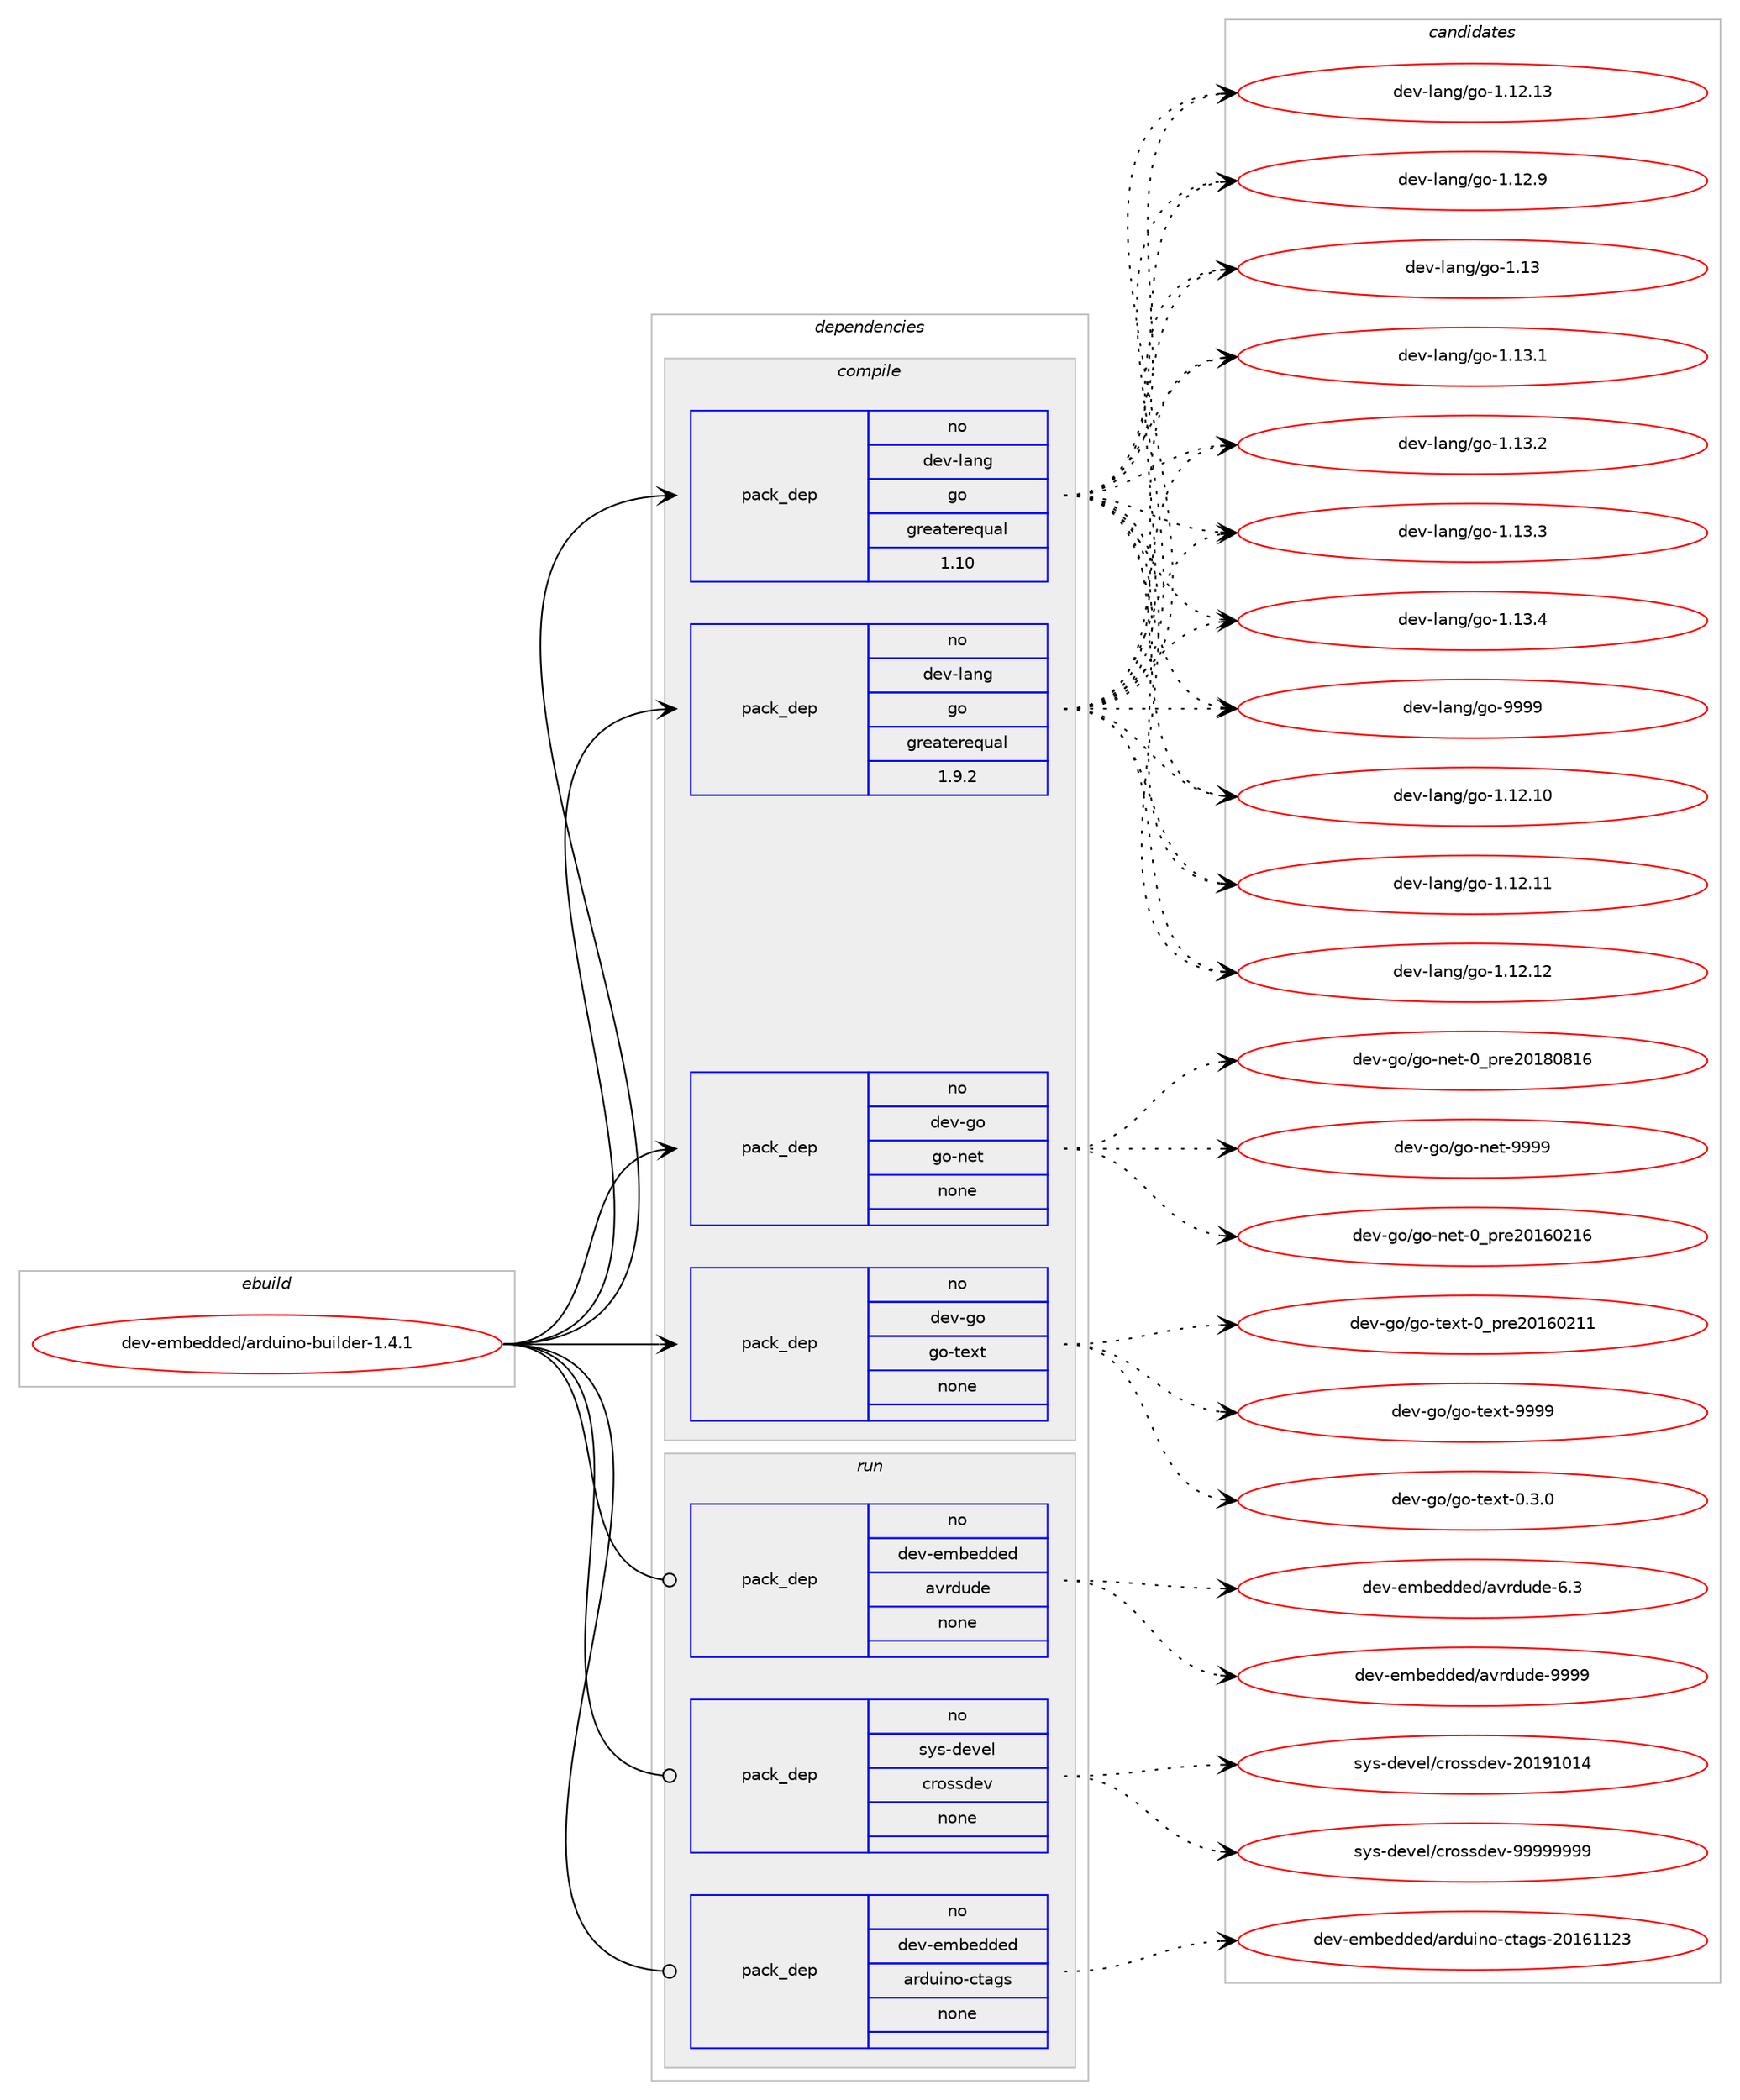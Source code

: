 digraph prolog {

# *************
# Graph options
# *************

newrank=true;
concentrate=true;
compound=true;
graph [rankdir=LR,fontname=Helvetica,fontsize=10,ranksep=1.5];#, ranksep=2.5, nodesep=0.2];
edge  [arrowhead=vee];
node  [fontname=Helvetica,fontsize=10];

# **********
# The ebuild
# **********

subgraph cluster_leftcol {
color=gray;
rank=same;
label=<<i>ebuild</i>>;
id [label="dev-embedded/arduino-builder-1.4.1", color=red, width=4, href="../dev-embedded/arduino-builder-1.4.1.svg"];
}

# ****************
# The dependencies
# ****************

subgraph cluster_midcol {
color=gray;
label=<<i>dependencies</i>>;
subgraph cluster_compile {
fillcolor="#eeeeee";
style=filled;
label=<<i>compile</i>>;
subgraph pack389864 {
dependency523959 [label=<<TABLE BORDER="0" CELLBORDER="1" CELLSPACING="0" CELLPADDING="4" WIDTH="220"><TR><TD ROWSPAN="6" CELLPADDING="30">pack_dep</TD></TR><TR><TD WIDTH="110">no</TD></TR><TR><TD>dev-go</TD></TR><TR><TD>go-net</TD></TR><TR><TD>none</TD></TR><TR><TD></TD></TR></TABLE>>, shape=none, color=blue];
}
id:e -> dependency523959:w [weight=20,style="solid",arrowhead="vee"];
subgraph pack389865 {
dependency523960 [label=<<TABLE BORDER="0" CELLBORDER="1" CELLSPACING="0" CELLPADDING="4" WIDTH="220"><TR><TD ROWSPAN="6" CELLPADDING="30">pack_dep</TD></TR><TR><TD WIDTH="110">no</TD></TR><TR><TD>dev-go</TD></TR><TR><TD>go-text</TD></TR><TR><TD>none</TD></TR><TR><TD></TD></TR></TABLE>>, shape=none, color=blue];
}
id:e -> dependency523960:w [weight=20,style="solid",arrowhead="vee"];
subgraph pack389866 {
dependency523961 [label=<<TABLE BORDER="0" CELLBORDER="1" CELLSPACING="0" CELLPADDING="4" WIDTH="220"><TR><TD ROWSPAN="6" CELLPADDING="30">pack_dep</TD></TR><TR><TD WIDTH="110">no</TD></TR><TR><TD>dev-lang</TD></TR><TR><TD>go</TD></TR><TR><TD>greaterequal</TD></TR><TR><TD>1.10</TD></TR></TABLE>>, shape=none, color=blue];
}
id:e -> dependency523961:w [weight=20,style="solid",arrowhead="vee"];
subgraph pack389867 {
dependency523962 [label=<<TABLE BORDER="0" CELLBORDER="1" CELLSPACING="0" CELLPADDING="4" WIDTH="220"><TR><TD ROWSPAN="6" CELLPADDING="30">pack_dep</TD></TR><TR><TD WIDTH="110">no</TD></TR><TR><TD>dev-lang</TD></TR><TR><TD>go</TD></TR><TR><TD>greaterequal</TD></TR><TR><TD>1.9.2</TD></TR></TABLE>>, shape=none, color=blue];
}
id:e -> dependency523962:w [weight=20,style="solid",arrowhead="vee"];
}
subgraph cluster_compileandrun {
fillcolor="#eeeeee";
style=filled;
label=<<i>compile and run</i>>;
}
subgraph cluster_run {
fillcolor="#eeeeee";
style=filled;
label=<<i>run</i>>;
subgraph pack389868 {
dependency523963 [label=<<TABLE BORDER="0" CELLBORDER="1" CELLSPACING="0" CELLPADDING="4" WIDTH="220"><TR><TD ROWSPAN="6" CELLPADDING="30">pack_dep</TD></TR><TR><TD WIDTH="110">no</TD></TR><TR><TD>dev-embedded</TD></TR><TR><TD>arduino-ctags</TD></TR><TR><TD>none</TD></TR><TR><TD></TD></TR></TABLE>>, shape=none, color=blue];
}
id:e -> dependency523963:w [weight=20,style="solid",arrowhead="odot"];
subgraph pack389869 {
dependency523964 [label=<<TABLE BORDER="0" CELLBORDER="1" CELLSPACING="0" CELLPADDING="4" WIDTH="220"><TR><TD ROWSPAN="6" CELLPADDING="30">pack_dep</TD></TR><TR><TD WIDTH="110">no</TD></TR><TR><TD>dev-embedded</TD></TR><TR><TD>avrdude</TD></TR><TR><TD>none</TD></TR><TR><TD></TD></TR></TABLE>>, shape=none, color=blue];
}
id:e -> dependency523964:w [weight=20,style="solid",arrowhead="odot"];
subgraph pack389870 {
dependency523965 [label=<<TABLE BORDER="0" CELLBORDER="1" CELLSPACING="0" CELLPADDING="4" WIDTH="220"><TR><TD ROWSPAN="6" CELLPADDING="30">pack_dep</TD></TR><TR><TD WIDTH="110">no</TD></TR><TR><TD>sys-devel</TD></TR><TR><TD>crossdev</TD></TR><TR><TD>none</TD></TR><TR><TD></TD></TR></TABLE>>, shape=none, color=blue];
}
id:e -> dependency523965:w [weight=20,style="solid",arrowhead="odot"];
}
}

# **************
# The candidates
# **************

subgraph cluster_choices {
rank=same;
color=gray;
label=<<i>candidates</i>>;

subgraph choice389864 {
color=black;
nodesep=1;
choice1001011184510311147103111451101011164548951121141015048495448504954 [label="dev-go/go-net-0_pre20160216", color=red, width=4,href="../dev-go/go-net-0_pre20160216.svg"];
choice1001011184510311147103111451101011164548951121141015048495648564954 [label="dev-go/go-net-0_pre20180816", color=red, width=4,href="../dev-go/go-net-0_pre20180816.svg"];
choice1001011184510311147103111451101011164557575757 [label="dev-go/go-net-9999", color=red, width=4,href="../dev-go/go-net-9999.svg"];
dependency523959:e -> choice1001011184510311147103111451101011164548951121141015048495448504954:w [style=dotted,weight="100"];
dependency523959:e -> choice1001011184510311147103111451101011164548951121141015048495648564954:w [style=dotted,weight="100"];
dependency523959:e -> choice1001011184510311147103111451101011164557575757:w [style=dotted,weight="100"];
}
subgraph choice389865 {
color=black;
nodesep=1;
choice100101118451031114710311145116101120116454846514648 [label="dev-go/go-text-0.3.0", color=red, width=4,href="../dev-go/go-text-0.3.0.svg"];
choice1001011184510311147103111451161011201164548951121141015048495448504949 [label="dev-go/go-text-0_pre20160211", color=red, width=4,href="../dev-go/go-text-0_pre20160211.svg"];
choice1001011184510311147103111451161011201164557575757 [label="dev-go/go-text-9999", color=red, width=4,href="../dev-go/go-text-9999.svg"];
dependency523960:e -> choice100101118451031114710311145116101120116454846514648:w [style=dotted,weight="100"];
dependency523960:e -> choice1001011184510311147103111451161011201164548951121141015048495448504949:w [style=dotted,weight="100"];
dependency523960:e -> choice1001011184510311147103111451161011201164557575757:w [style=dotted,weight="100"];
}
subgraph choice389866 {
color=black;
nodesep=1;
choice1001011184510897110103471031114549464950464948 [label="dev-lang/go-1.12.10", color=red, width=4,href="../dev-lang/go-1.12.10.svg"];
choice1001011184510897110103471031114549464950464949 [label="dev-lang/go-1.12.11", color=red, width=4,href="../dev-lang/go-1.12.11.svg"];
choice1001011184510897110103471031114549464950464950 [label="dev-lang/go-1.12.12", color=red, width=4,href="../dev-lang/go-1.12.12.svg"];
choice1001011184510897110103471031114549464950464951 [label="dev-lang/go-1.12.13", color=red, width=4,href="../dev-lang/go-1.12.13.svg"];
choice10010111845108971101034710311145494649504657 [label="dev-lang/go-1.12.9", color=red, width=4,href="../dev-lang/go-1.12.9.svg"];
choice1001011184510897110103471031114549464951 [label="dev-lang/go-1.13", color=red, width=4,href="../dev-lang/go-1.13.svg"];
choice10010111845108971101034710311145494649514649 [label="dev-lang/go-1.13.1", color=red, width=4,href="../dev-lang/go-1.13.1.svg"];
choice10010111845108971101034710311145494649514650 [label="dev-lang/go-1.13.2", color=red, width=4,href="../dev-lang/go-1.13.2.svg"];
choice10010111845108971101034710311145494649514651 [label="dev-lang/go-1.13.3", color=red, width=4,href="../dev-lang/go-1.13.3.svg"];
choice10010111845108971101034710311145494649514652 [label="dev-lang/go-1.13.4", color=red, width=4,href="../dev-lang/go-1.13.4.svg"];
choice1001011184510897110103471031114557575757 [label="dev-lang/go-9999", color=red, width=4,href="../dev-lang/go-9999.svg"];
dependency523961:e -> choice1001011184510897110103471031114549464950464948:w [style=dotted,weight="100"];
dependency523961:e -> choice1001011184510897110103471031114549464950464949:w [style=dotted,weight="100"];
dependency523961:e -> choice1001011184510897110103471031114549464950464950:w [style=dotted,weight="100"];
dependency523961:e -> choice1001011184510897110103471031114549464950464951:w [style=dotted,weight="100"];
dependency523961:e -> choice10010111845108971101034710311145494649504657:w [style=dotted,weight="100"];
dependency523961:e -> choice1001011184510897110103471031114549464951:w [style=dotted,weight="100"];
dependency523961:e -> choice10010111845108971101034710311145494649514649:w [style=dotted,weight="100"];
dependency523961:e -> choice10010111845108971101034710311145494649514650:w [style=dotted,weight="100"];
dependency523961:e -> choice10010111845108971101034710311145494649514651:w [style=dotted,weight="100"];
dependency523961:e -> choice10010111845108971101034710311145494649514652:w [style=dotted,weight="100"];
dependency523961:e -> choice1001011184510897110103471031114557575757:w [style=dotted,weight="100"];
}
subgraph choice389867 {
color=black;
nodesep=1;
choice1001011184510897110103471031114549464950464948 [label="dev-lang/go-1.12.10", color=red, width=4,href="../dev-lang/go-1.12.10.svg"];
choice1001011184510897110103471031114549464950464949 [label="dev-lang/go-1.12.11", color=red, width=4,href="../dev-lang/go-1.12.11.svg"];
choice1001011184510897110103471031114549464950464950 [label="dev-lang/go-1.12.12", color=red, width=4,href="../dev-lang/go-1.12.12.svg"];
choice1001011184510897110103471031114549464950464951 [label="dev-lang/go-1.12.13", color=red, width=4,href="../dev-lang/go-1.12.13.svg"];
choice10010111845108971101034710311145494649504657 [label="dev-lang/go-1.12.9", color=red, width=4,href="../dev-lang/go-1.12.9.svg"];
choice1001011184510897110103471031114549464951 [label="dev-lang/go-1.13", color=red, width=4,href="../dev-lang/go-1.13.svg"];
choice10010111845108971101034710311145494649514649 [label="dev-lang/go-1.13.1", color=red, width=4,href="../dev-lang/go-1.13.1.svg"];
choice10010111845108971101034710311145494649514650 [label="dev-lang/go-1.13.2", color=red, width=4,href="../dev-lang/go-1.13.2.svg"];
choice10010111845108971101034710311145494649514651 [label="dev-lang/go-1.13.3", color=red, width=4,href="../dev-lang/go-1.13.3.svg"];
choice10010111845108971101034710311145494649514652 [label="dev-lang/go-1.13.4", color=red, width=4,href="../dev-lang/go-1.13.4.svg"];
choice1001011184510897110103471031114557575757 [label="dev-lang/go-9999", color=red, width=4,href="../dev-lang/go-9999.svg"];
dependency523962:e -> choice1001011184510897110103471031114549464950464948:w [style=dotted,weight="100"];
dependency523962:e -> choice1001011184510897110103471031114549464950464949:w [style=dotted,weight="100"];
dependency523962:e -> choice1001011184510897110103471031114549464950464950:w [style=dotted,weight="100"];
dependency523962:e -> choice1001011184510897110103471031114549464950464951:w [style=dotted,weight="100"];
dependency523962:e -> choice10010111845108971101034710311145494649504657:w [style=dotted,weight="100"];
dependency523962:e -> choice1001011184510897110103471031114549464951:w [style=dotted,weight="100"];
dependency523962:e -> choice10010111845108971101034710311145494649514649:w [style=dotted,weight="100"];
dependency523962:e -> choice10010111845108971101034710311145494649514650:w [style=dotted,weight="100"];
dependency523962:e -> choice10010111845108971101034710311145494649514651:w [style=dotted,weight="100"];
dependency523962:e -> choice10010111845108971101034710311145494649514652:w [style=dotted,weight="100"];
dependency523962:e -> choice1001011184510897110103471031114557575757:w [style=dotted,weight="100"];
}
subgraph choice389868 {
color=black;
nodesep=1;
choice10010111845101109981011001001011004797114100117105110111459911697103115455048495449495051 [label="dev-embedded/arduino-ctags-20161123", color=red, width=4,href="../dev-embedded/arduino-ctags-20161123.svg"];
dependency523963:e -> choice10010111845101109981011001001011004797114100117105110111459911697103115455048495449495051:w [style=dotted,weight="100"];
}
subgraph choice389869 {
color=black;
nodesep=1;
choice1001011184510110998101100100101100479711811410011710010145544651 [label="dev-embedded/avrdude-6.3", color=red, width=4,href="../dev-embedded/avrdude-6.3.svg"];
choice100101118451011099810110010010110047971181141001171001014557575757 [label="dev-embedded/avrdude-9999", color=red, width=4,href="../dev-embedded/avrdude-9999.svg"];
dependency523964:e -> choice1001011184510110998101100100101100479711811410011710010145544651:w [style=dotted,weight="100"];
dependency523964:e -> choice100101118451011099810110010010110047971181141001171001014557575757:w [style=dotted,weight="100"];
}
subgraph choice389870 {
color=black;
nodesep=1;
choice115121115451001011181011084799114111115115100101118455048495749484952 [label="sys-devel/crossdev-20191014", color=red, width=4,href="../sys-devel/crossdev-20191014.svg"];
choice115121115451001011181011084799114111115115100101118455757575757575757 [label="sys-devel/crossdev-99999999", color=red, width=4,href="../sys-devel/crossdev-99999999.svg"];
dependency523965:e -> choice115121115451001011181011084799114111115115100101118455048495749484952:w [style=dotted,weight="100"];
dependency523965:e -> choice115121115451001011181011084799114111115115100101118455757575757575757:w [style=dotted,weight="100"];
}
}

}
